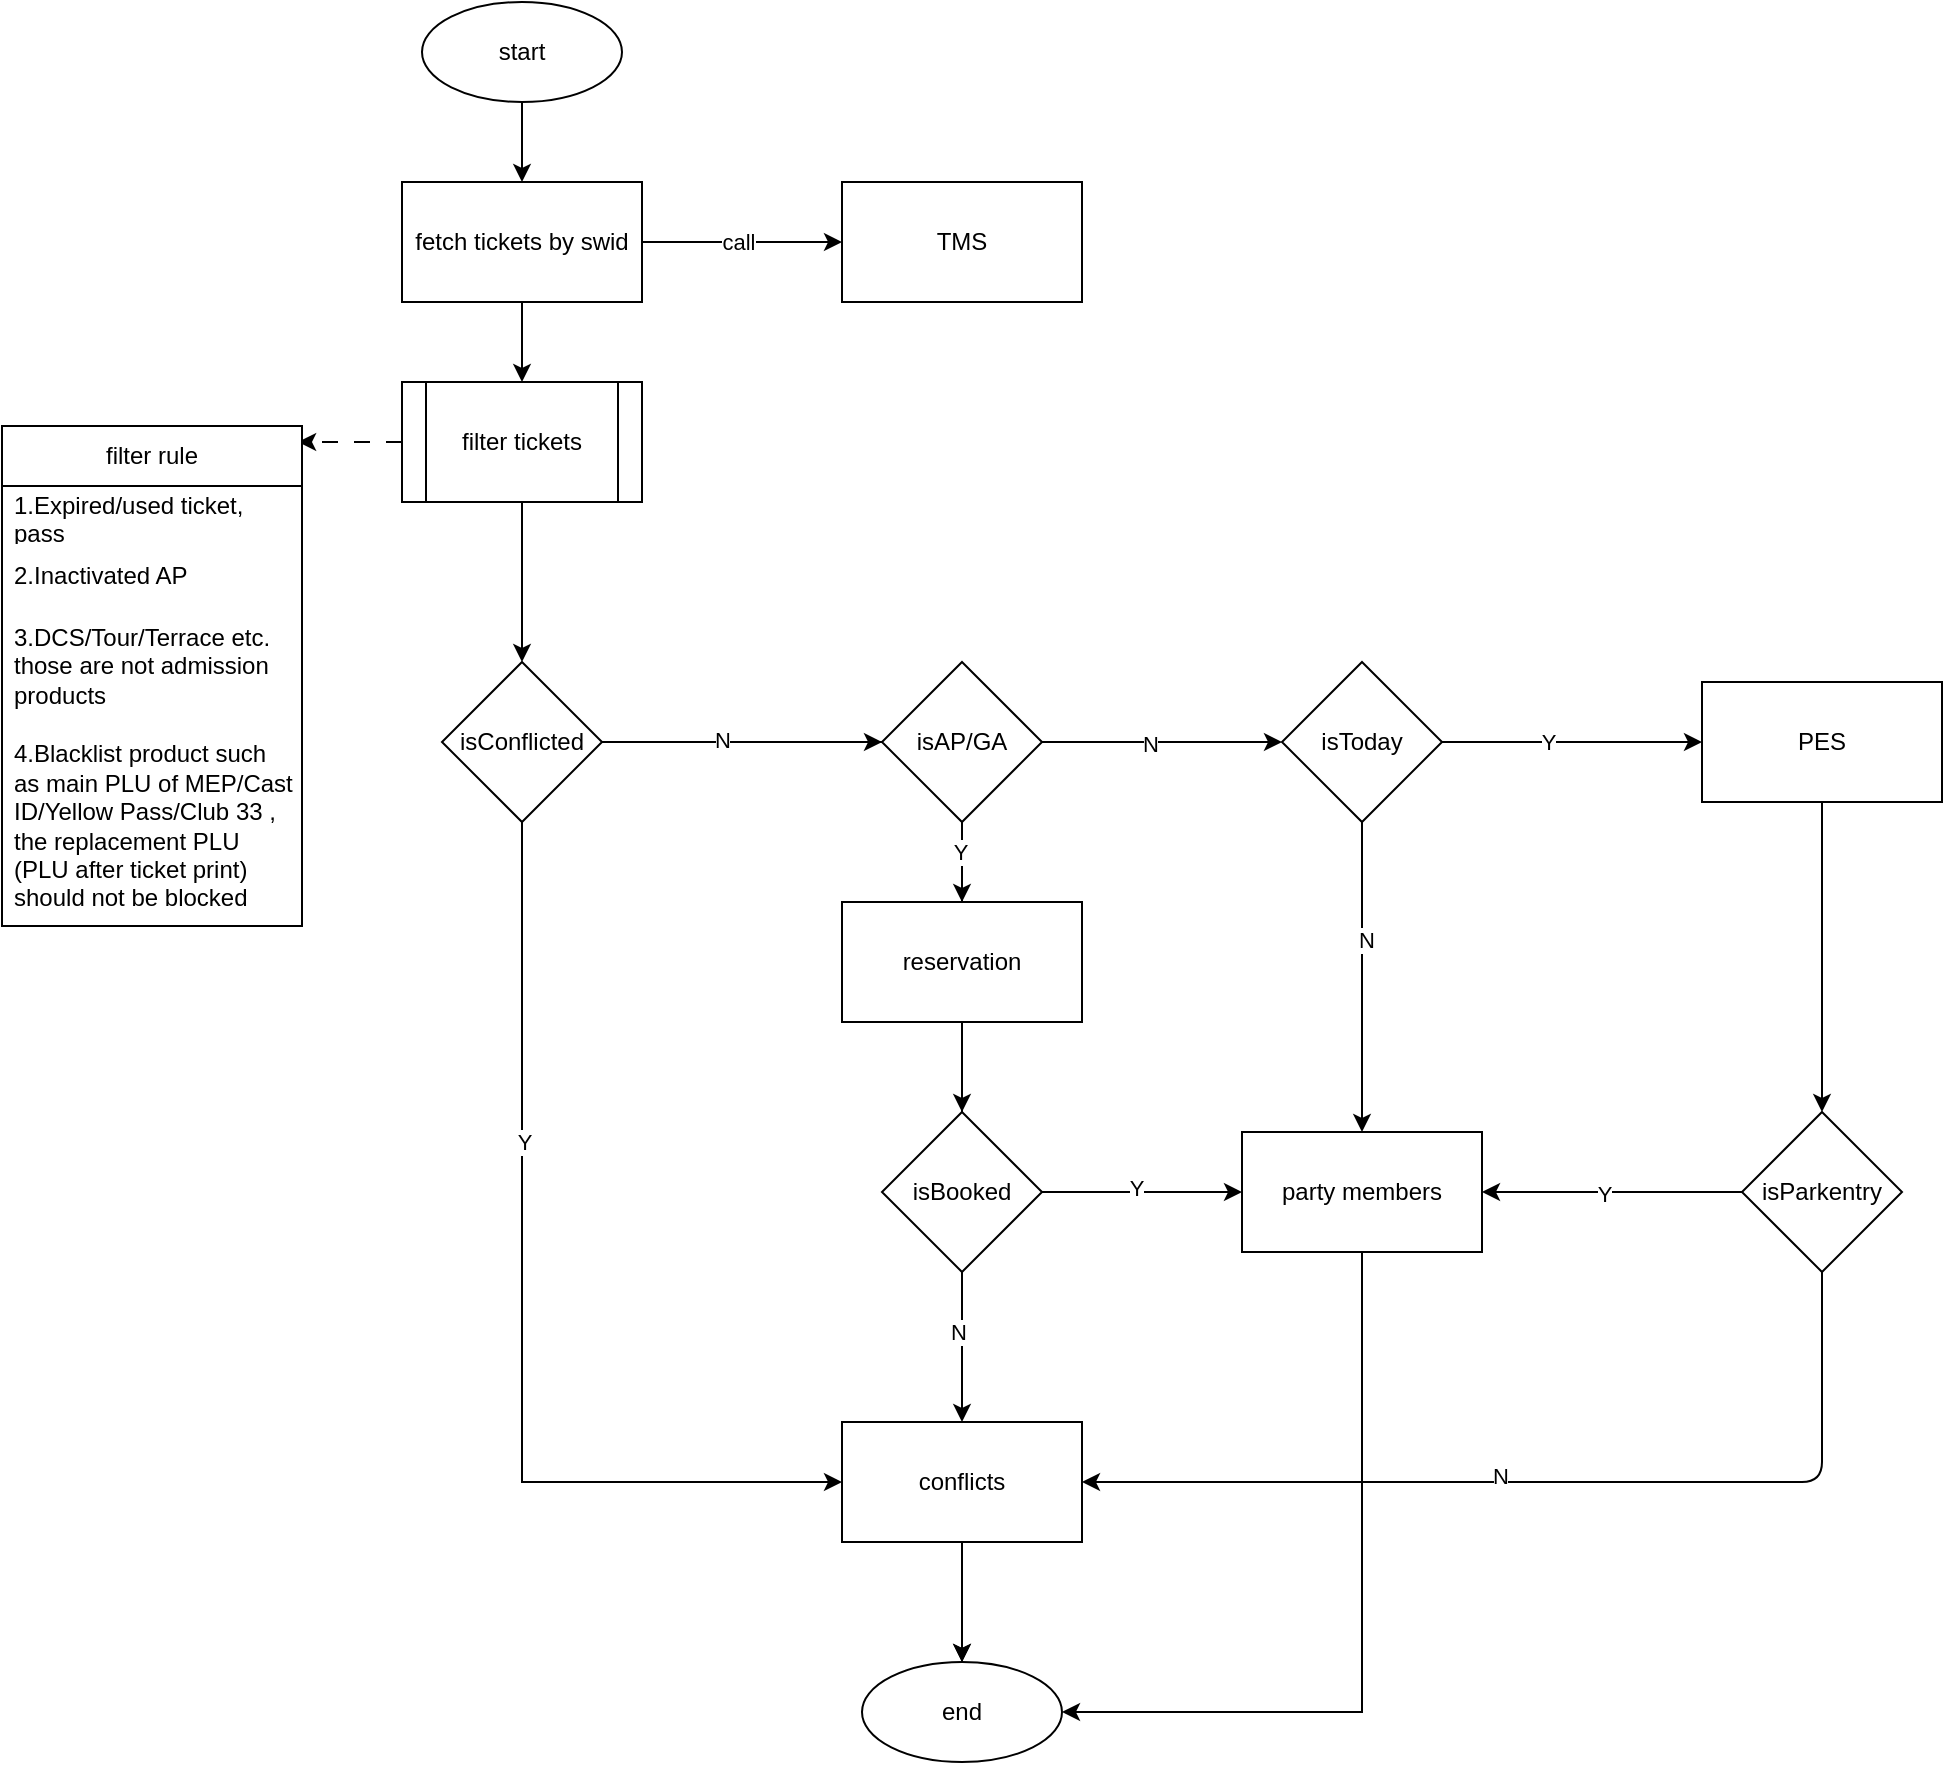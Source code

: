 <mxfile version="21.6.1" type="github">
  <diagram id="prtHgNgQTEPvFCAcTncT" name="Page-1">
    <mxGraphModel dx="1286" dy="706" grid="1" gridSize="10" guides="1" tooltips="1" connect="1" arrows="1" fold="1" page="1" pageScale="1" pageWidth="827" pageHeight="1169" math="0" shadow="0">
      <root>
        <mxCell id="0" />
        <mxCell id="1" parent="0" />
        <mxCell id="6Z4ukyNFWC2d0Hdw2C0m-22" value="" style="edgeStyle=orthogonalEdgeStyle;rounded=0;orthogonalLoop=1;jettySize=auto;html=1;" edge="1" parent="1" source="6Z4ukyNFWC2d0Hdw2C0m-10" target="6Z4ukyNFWC2d0Hdw2C0m-21">
          <mxGeometry relative="1" as="geometry" />
        </mxCell>
        <mxCell id="6Z4ukyNFWC2d0Hdw2C0m-23" value="Y" style="edgeLabel;html=1;align=center;verticalAlign=middle;resizable=0;points=[];" vertex="1" connectable="0" parent="6Z4ukyNFWC2d0Hdw2C0m-22">
          <mxGeometry x="-0.185" relative="1" as="geometry">
            <mxPoint as="offset" />
          </mxGeometry>
        </mxCell>
        <mxCell id="6Z4ukyNFWC2d0Hdw2C0m-29" style="edgeStyle=orthogonalEdgeStyle;rounded=0;orthogonalLoop=1;jettySize=auto;html=1;exitX=0.5;exitY=1;exitDx=0;exitDy=0;entryX=0.5;entryY=0;entryDx=0;entryDy=0;" edge="1" parent="1" source="6Z4ukyNFWC2d0Hdw2C0m-10" target="6Z4ukyNFWC2d0Hdw2C0m-24">
          <mxGeometry relative="1" as="geometry" />
        </mxCell>
        <mxCell id="6Z4ukyNFWC2d0Hdw2C0m-32" value="N" style="edgeLabel;html=1;align=center;verticalAlign=middle;resizable=0;points=[];" vertex="1" connectable="0" parent="6Z4ukyNFWC2d0Hdw2C0m-29">
          <mxGeometry x="-0.244" y="2" relative="1" as="geometry">
            <mxPoint as="offset" />
          </mxGeometry>
        </mxCell>
        <mxCell id="6Z4ukyNFWC2d0Hdw2C0m-10" value="isToday" style="rhombus;whiteSpace=wrap;html=1;" vertex="1" parent="1">
          <mxGeometry x="670" y="330" width="80" height="80" as="geometry" />
        </mxCell>
        <mxCell id="6Z4ukyNFWC2d0Hdw2C0m-46" style="edgeStyle=orthogonalEdgeStyle;rounded=0;orthogonalLoop=1;jettySize=auto;html=1;exitX=0.5;exitY=1;exitDx=0;exitDy=0;entryX=0.5;entryY=0;entryDx=0;entryDy=0;" edge="1" parent="1" source="6Z4ukyNFWC2d0Hdw2C0m-11" target="6Z4ukyNFWC2d0Hdw2C0m-12">
          <mxGeometry relative="1" as="geometry" />
        </mxCell>
        <mxCell id="6Z4ukyNFWC2d0Hdw2C0m-11" value="start" style="ellipse;whiteSpace=wrap;html=1;" vertex="1" parent="1">
          <mxGeometry x="240" width="100" height="50" as="geometry" />
        </mxCell>
        <mxCell id="6Z4ukyNFWC2d0Hdw2C0m-17" style="edgeStyle=orthogonalEdgeStyle;rounded=0;orthogonalLoop=1;jettySize=auto;html=1;exitX=1;exitY=0.5;exitDx=0;exitDy=0;" edge="1" parent="1" source="6Z4ukyNFWC2d0Hdw2C0m-12">
          <mxGeometry relative="1" as="geometry">
            <mxPoint x="450" y="120" as="targetPoint" />
          </mxGeometry>
        </mxCell>
        <mxCell id="6Z4ukyNFWC2d0Hdw2C0m-18" value="call" style="edgeLabel;html=1;align=center;verticalAlign=middle;resizable=0;points=[];" vertex="1" connectable="0" parent="6Z4ukyNFWC2d0Hdw2C0m-17">
          <mxGeometry x="-0.04" relative="1" as="geometry">
            <mxPoint as="offset" />
          </mxGeometry>
        </mxCell>
        <mxCell id="6Z4ukyNFWC2d0Hdw2C0m-20" value="" style="edgeStyle=orthogonalEdgeStyle;rounded=0;orthogonalLoop=1;jettySize=auto;html=1;" edge="1" parent="1" source="6Z4ukyNFWC2d0Hdw2C0m-12">
          <mxGeometry relative="1" as="geometry">
            <mxPoint x="290" y="190" as="targetPoint" />
          </mxGeometry>
        </mxCell>
        <mxCell id="6Z4ukyNFWC2d0Hdw2C0m-12" value="fetch tickets by swid" style="rounded=0;whiteSpace=wrap;html=1;" vertex="1" parent="1">
          <mxGeometry x="230" y="90" width="120" height="60" as="geometry" />
        </mxCell>
        <mxCell id="6Z4ukyNFWC2d0Hdw2C0m-28" value="" style="edgeStyle=orthogonalEdgeStyle;rounded=0;orthogonalLoop=1;jettySize=auto;html=1;entryX=0.5;entryY=0;entryDx=0;entryDy=0;" edge="1" parent="1" source="6Z4ukyNFWC2d0Hdw2C0m-21" target="6Z4ukyNFWC2d0Hdw2C0m-27">
          <mxGeometry relative="1" as="geometry">
            <mxPoint x="940" y="490" as="targetPoint" />
          </mxGeometry>
        </mxCell>
        <mxCell id="6Z4ukyNFWC2d0Hdw2C0m-21" value="PES" style="whiteSpace=wrap;html=1;" vertex="1" parent="1">
          <mxGeometry x="880" y="340" width="120" height="60" as="geometry" />
        </mxCell>
        <mxCell id="6Z4ukyNFWC2d0Hdw2C0m-79" style="edgeStyle=orthogonalEdgeStyle;rounded=0;orthogonalLoop=1;jettySize=auto;html=1;exitX=0.5;exitY=1;exitDx=0;exitDy=0;entryX=1;entryY=0.5;entryDx=0;entryDy=0;" edge="1" parent="1" source="6Z4ukyNFWC2d0Hdw2C0m-24" target="6Z4ukyNFWC2d0Hdw2C0m-55">
          <mxGeometry relative="1" as="geometry" />
        </mxCell>
        <mxCell id="6Z4ukyNFWC2d0Hdw2C0m-24" value="party members" style="whiteSpace=wrap;html=1;" vertex="1" parent="1">
          <mxGeometry x="650" y="565" width="120" height="60" as="geometry" />
        </mxCell>
        <mxCell id="6Z4ukyNFWC2d0Hdw2C0m-30" style="edgeStyle=orthogonalEdgeStyle;rounded=0;orthogonalLoop=1;jettySize=auto;html=1;exitX=0;exitY=0.5;exitDx=0;exitDy=0;entryX=1;entryY=0.5;entryDx=0;entryDy=0;" edge="1" parent="1" source="6Z4ukyNFWC2d0Hdw2C0m-27" target="6Z4ukyNFWC2d0Hdw2C0m-24">
          <mxGeometry relative="1" as="geometry">
            <mxPoint x="900" y="530" as="sourcePoint" />
          </mxGeometry>
        </mxCell>
        <mxCell id="6Z4ukyNFWC2d0Hdw2C0m-47" value="Y" style="edgeLabel;html=1;align=center;verticalAlign=middle;resizable=0;points=[];" vertex="1" connectable="0" parent="6Z4ukyNFWC2d0Hdw2C0m-30">
          <mxGeometry x="0.061" y="1" relative="1" as="geometry">
            <mxPoint as="offset" />
          </mxGeometry>
        </mxCell>
        <mxCell id="6Z4ukyNFWC2d0Hdw2C0m-73" style="orthogonalLoop=1;jettySize=auto;html=1;exitX=0.5;exitY=1;exitDx=0;exitDy=0;entryX=1;entryY=0.5;entryDx=0;entryDy=0;edgeStyle=orthogonalEdgeStyle;rounded=1;" edge="1" parent="1" source="6Z4ukyNFWC2d0Hdw2C0m-27" target="6Z4ukyNFWC2d0Hdw2C0m-52">
          <mxGeometry relative="1" as="geometry">
            <mxPoint x="760" y="730" as="targetPoint" />
          </mxGeometry>
        </mxCell>
        <mxCell id="6Z4ukyNFWC2d0Hdw2C0m-74" value="N" style="edgeLabel;html=1;align=center;verticalAlign=middle;resizable=0;points=[];" vertex="1" connectable="0" parent="6Z4ukyNFWC2d0Hdw2C0m-73">
          <mxGeometry x="0.12" y="-3" relative="1" as="geometry">
            <mxPoint as="offset" />
          </mxGeometry>
        </mxCell>
        <mxCell id="6Z4ukyNFWC2d0Hdw2C0m-27" value="isParkentry" style="rhombus;whiteSpace=wrap;html=1;" vertex="1" parent="1">
          <mxGeometry x="900" y="555" width="80" height="80" as="geometry" />
        </mxCell>
        <mxCell id="6Z4ukyNFWC2d0Hdw2C0m-33" value="TMS" style="whiteSpace=wrap;html=1;" vertex="1" parent="1">
          <mxGeometry x="450" y="90" width="120" height="60" as="geometry" />
        </mxCell>
        <mxCell id="6Z4ukyNFWC2d0Hdw2C0m-45" style="edgeStyle=orthogonalEdgeStyle;rounded=0;orthogonalLoop=1;jettySize=auto;html=1;exitX=0;exitY=0.5;exitDx=0;exitDy=0;entryX=0.987;entryY=0.032;entryDx=0;entryDy=0;entryPerimeter=0;dashed=1;dashPattern=8 8;" edge="1" parent="1" source="6Z4ukyNFWC2d0Hdw2C0m-34" target="6Z4ukyNFWC2d0Hdw2C0m-35">
          <mxGeometry relative="1" as="geometry" />
        </mxCell>
        <mxCell id="6Z4ukyNFWC2d0Hdw2C0m-49" value="" style="edgeStyle=orthogonalEdgeStyle;rounded=0;orthogonalLoop=1;jettySize=auto;html=1;" edge="1" parent="1" source="6Z4ukyNFWC2d0Hdw2C0m-34" target="6Z4ukyNFWC2d0Hdw2C0m-48">
          <mxGeometry relative="1" as="geometry" />
        </mxCell>
        <mxCell id="6Z4ukyNFWC2d0Hdw2C0m-34" value="filter tickets" style="shape=process;whiteSpace=wrap;html=1;backgroundOutline=1;" vertex="1" parent="1">
          <mxGeometry x="230" y="190" width="120" height="60" as="geometry" />
        </mxCell>
        <mxCell id="6Z4ukyNFWC2d0Hdw2C0m-35" value="filter rule" style="swimlane;fontStyle=0;childLayout=stackLayout;horizontal=1;startSize=30;horizontalStack=0;resizeParent=1;resizeParentMax=0;resizeLast=0;collapsible=1;marginBottom=0;whiteSpace=wrap;html=1;" vertex="1" parent="1">
          <mxGeometry x="30" y="212" width="150" height="250" as="geometry" />
        </mxCell>
        <mxCell id="6Z4ukyNFWC2d0Hdw2C0m-37" value="1.Expired/used ticket, pass" style="text;strokeColor=none;fillColor=none;align=left;verticalAlign=middle;spacingLeft=4;spacingRight=4;overflow=hidden;points=[[0,0.5],[1,0.5]];portConstraint=eastwest;rotatable=0;whiteSpace=wrap;html=1;" vertex="1" parent="6Z4ukyNFWC2d0Hdw2C0m-35">
          <mxGeometry y="30" width="150" height="30" as="geometry" />
        </mxCell>
        <mxCell id="6Z4ukyNFWC2d0Hdw2C0m-39" value="2.Inactivated AP" style="text;strokeColor=none;fillColor=none;align=left;verticalAlign=middle;spacingLeft=4;spacingRight=4;overflow=hidden;points=[[0,0.5],[1,0.5]];portConstraint=eastwest;rotatable=0;whiteSpace=wrap;html=1;" vertex="1" parent="6Z4ukyNFWC2d0Hdw2C0m-35">
          <mxGeometry y="60" width="150" height="30" as="geometry" />
        </mxCell>
        <mxCell id="6Z4ukyNFWC2d0Hdw2C0m-41" value="3.DCS/Tour/Terrace etc. those are not admission products" style="text;strokeColor=none;fillColor=none;align=left;verticalAlign=middle;spacingLeft=4;spacingRight=4;overflow=hidden;points=[[0,0.5],[1,0.5]];portConstraint=eastwest;rotatable=0;whiteSpace=wrap;html=1;" vertex="1" parent="6Z4ukyNFWC2d0Hdw2C0m-35">
          <mxGeometry y="90" width="150" height="60" as="geometry" />
        </mxCell>
        <mxCell id="6Z4ukyNFWC2d0Hdw2C0m-40" value="4.Blacklist product such as main PLU of MEP/Cast ID/Yellow Pass/Club 33 , the replacement PLU (PLU after ticket print) should not be blocked" style="text;strokeColor=none;fillColor=none;align=left;verticalAlign=middle;spacingLeft=4;spacingRight=4;overflow=hidden;points=[[0,0.5],[1,0.5]];portConstraint=eastwest;rotatable=0;whiteSpace=wrap;html=1;" vertex="1" parent="6Z4ukyNFWC2d0Hdw2C0m-35">
          <mxGeometry y="150" width="150" height="100" as="geometry" />
        </mxCell>
        <mxCell id="6Z4ukyNFWC2d0Hdw2C0m-53" value="" style="edgeStyle=orthogonalEdgeStyle;rounded=0;orthogonalLoop=1;jettySize=auto;html=1;" edge="1" parent="1" source="6Z4ukyNFWC2d0Hdw2C0m-48" target="6Z4ukyNFWC2d0Hdw2C0m-52">
          <mxGeometry relative="1" as="geometry" />
        </mxCell>
        <mxCell id="6Z4ukyNFWC2d0Hdw2C0m-54" value="Y" style="edgeLabel;html=1;align=center;verticalAlign=middle;resizable=0;points=[];" vertex="1" connectable="0" parent="6Z4ukyNFWC2d0Hdw2C0m-53">
          <mxGeometry x="-0.244" y="2" relative="1" as="geometry">
            <mxPoint as="offset" />
          </mxGeometry>
        </mxCell>
        <mxCell id="6Z4ukyNFWC2d0Hdw2C0m-72" value="N" style="edgeLabel;html=1;align=center;verticalAlign=middle;resizable=0;points=[];" vertex="1" connectable="0" parent="6Z4ukyNFWC2d0Hdw2C0m-53">
          <mxGeometry x="0.827" y="-2" relative="1" as="geometry">
            <mxPoint as="offset" />
          </mxGeometry>
        </mxCell>
        <mxCell id="6Z4ukyNFWC2d0Hdw2C0m-59" value="" style="edgeStyle=orthogonalEdgeStyle;rounded=0;orthogonalLoop=1;jettySize=auto;html=1;" edge="1" parent="1" source="6Z4ukyNFWC2d0Hdw2C0m-48" target="6Z4ukyNFWC2d0Hdw2C0m-58">
          <mxGeometry relative="1" as="geometry" />
        </mxCell>
        <mxCell id="6Z4ukyNFWC2d0Hdw2C0m-64" value="N" style="edgeLabel;html=1;align=center;verticalAlign=middle;resizable=0;points=[];" vertex="1" connectable="0" parent="6Z4ukyNFWC2d0Hdw2C0m-59">
          <mxGeometry x="-0.143" y="1" relative="1" as="geometry">
            <mxPoint as="offset" />
          </mxGeometry>
        </mxCell>
        <mxCell id="6Z4ukyNFWC2d0Hdw2C0m-75" style="edgeStyle=orthogonalEdgeStyle;rounded=0;orthogonalLoop=1;jettySize=auto;html=1;exitX=0.5;exitY=1;exitDx=0;exitDy=0;entryX=0;entryY=0.5;entryDx=0;entryDy=0;" edge="1" parent="1" source="6Z4ukyNFWC2d0Hdw2C0m-48" target="6Z4ukyNFWC2d0Hdw2C0m-52">
          <mxGeometry relative="1" as="geometry" />
        </mxCell>
        <mxCell id="6Z4ukyNFWC2d0Hdw2C0m-76" value="Y" style="edgeLabel;html=1;align=center;verticalAlign=middle;resizable=0;points=[];" vertex="1" connectable="0" parent="6Z4ukyNFWC2d0Hdw2C0m-75">
          <mxGeometry x="-0.347" y="1" relative="1" as="geometry">
            <mxPoint as="offset" />
          </mxGeometry>
        </mxCell>
        <mxCell id="6Z4ukyNFWC2d0Hdw2C0m-48" value="isConflicted" style="rhombus;whiteSpace=wrap;html=1;" vertex="1" parent="1">
          <mxGeometry x="250" y="330" width="80" height="80" as="geometry" />
        </mxCell>
        <mxCell id="6Z4ukyNFWC2d0Hdw2C0m-56" style="edgeStyle=orthogonalEdgeStyle;rounded=0;orthogonalLoop=1;jettySize=auto;html=1;exitX=0.5;exitY=1;exitDx=0;exitDy=0;entryX=0.5;entryY=0;entryDx=0;entryDy=0;" edge="1" parent="1" source="6Z4ukyNFWC2d0Hdw2C0m-52" target="6Z4ukyNFWC2d0Hdw2C0m-55">
          <mxGeometry relative="1" as="geometry" />
        </mxCell>
        <mxCell id="6Z4ukyNFWC2d0Hdw2C0m-52" value="conflicts" style="whiteSpace=wrap;html=1;" vertex="1" parent="1">
          <mxGeometry x="450" y="710" width="120" height="60" as="geometry" />
        </mxCell>
        <mxCell id="6Z4ukyNFWC2d0Hdw2C0m-78" style="edgeStyle=orthogonalEdgeStyle;rounded=0;orthogonalLoop=1;jettySize=auto;html=1;" edge="1" parent="1" source="6Z4ukyNFWC2d0Hdw2C0m-55">
          <mxGeometry relative="1" as="geometry">
            <mxPoint x="510" y="830" as="targetPoint" />
          </mxGeometry>
        </mxCell>
        <mxCell id="6Z4ukyNFWC2d0Hdw2C0m-55" value="end" style="ellipse;whiteSpace=wrap;html=1;" vertex="1" parent="1">
          <mxGeometry x="460" y="830" width="100" height="50" as="geometry" />
        </mxCell>
        <mxCell id="6Z4ukyNFWC2d0Hdw2C0m-61" value="" style="edgeStyle=orthogonalEdgeStyle;rounded=0;orthogonalLoop=1;jettySize=auto;html=1;" edge="1" parent="1" source="6Z4ukyNFWC2d0Hdw2C0m-58" target="6Z4ukyNFWC2d0Hdw2C0m-60">
          <mxGeometry relative="1" as="geometry" />
        </mxCell>
        <mxCell id="6Z4ukyNFWC2d0Hdw2C0m-62" value="Y" style="edgeLabel;html=1;align=center;verticalAlign=middle;resizable=0;points=[];" vertex="1" connectable="0" parent="6Z4ukyNFWC2d0Hdw2C0m-61">
          <mxGeometry x="-0.275" y="-1" relative="1" as="geometry">
            <mxPoint as="offset" />
          </mxGeometry>
        </mxCell>
        <mxCell id="6Z4ukyNFWC2d0Hdw2C0m-63" style="edgeStyle=orthogonalEdgeStyle;rounded=0;orthogonalLoop=1;jettySize=auto;html=1;exitX=1;exitY=0.5;exitDx=0;exitDy=0;" edge="1" parent="1" source="6Z4ukyNFWC2d0Hdw2C0m-58" target="6Z4ukyNFWC2d0Hdw2C0m-10">
          <mxGeometry relative="1" as="geometry" />
        </mxCell>
        <mxCell id="6Z4ukyNFWC2d0Hdw2C0m-69" value="N" style="edgeLabel;html=1;align=center;verticalAlign=middle;resizable=0;points=[];" vertex="1" connectable="0" parent="6Z4ukyNFWC2d0Hdw2C0m-63">
          <mxGeometry x="-0.1" y="-1" relative="1" as="geometry">
            <mxPoint as="offset" />
          </mxGeometry>
        </mxCell>
        <mxCell id="6Z4ukyNFWC2d0Hdw2C0m-58" value="isAP/GA" style="rhombus;whiteSpace=wrap;html=1;" vertex="1" parent="1">
          <mxGeometry x="470" y="330" width="80" height="80" as="geometry" />
        </mxCell>
        <mxCell id="6Z4ukyNFWC2d0Hdw2C0m-66" value="" style="edgeStyle=orthogonalEdgeStyle;rounded=0;orthogonalLoop=1;jettySize=auto;html=1;" edge="1" parent="1" source="6Z4ukyNFWC2d0Hdw2C0m-60" target="6Z4ukyNFWC2d0Hdw2C0m-65">
          <mxGeometry relative="1" as="geometry" />
        </mxCell>
        <mxCell id="6Z4ukyNFWC2d0Hdw2C0m-60" value="reservation" style="whiteSpace=wrap;html=1;" vertex="1" parent="1">
          <mxGeometry x="450" y="450" width="120" height="60" as="geometry" />
        </mxCell>
        <mxCell id="6Z4ukyNFWC2d0Hdw2C0m-70" style="edgeStyle=orthogonalEdgeStyle;rounded=0;orthogonalLoop=1;jettySize=auto;html=1;exitX=1;exitY=0.5;exitDx=0;exitDy=0;" edge="1" parent="1" source="6Z4ukyNFWC2d0Hdw2C0m-65" target="6Z4ukyNFWC2d0Hdw2C0m-24">
          <mxGeometry relative="1" as="geometry" />
        </mxCell>
        <mxCell id="6Z4ukyNFWC2d0Hdw2C0m-71" value="Y" style="edgeLabel;html=1;align=center;verticalAlign=middle;resizable=0;points=[];" vertex="1" connectable="0" parent="6Z4ukyNFWC2d0Hdw2C0m-70">
          <mxGeometry x="-0.06" y="2" relative="1" as="geometry">
            <mxPoint as="offset" />
          </mxGeometry>
        </mxCell>
        <mxCell id="6Z4ukyNFWC2d0Hdw2C0m-65" value="isBooked" style="rhombus;whiteSpace=wrap;html=1;" vertex="1" parent="1">
          <mxGeometry x="470" y="555" width="80" height="80" as="geometry" />
        </mxCell>
      </root>
    </mxGraphModel>
  </diagram>
</mxfile>
